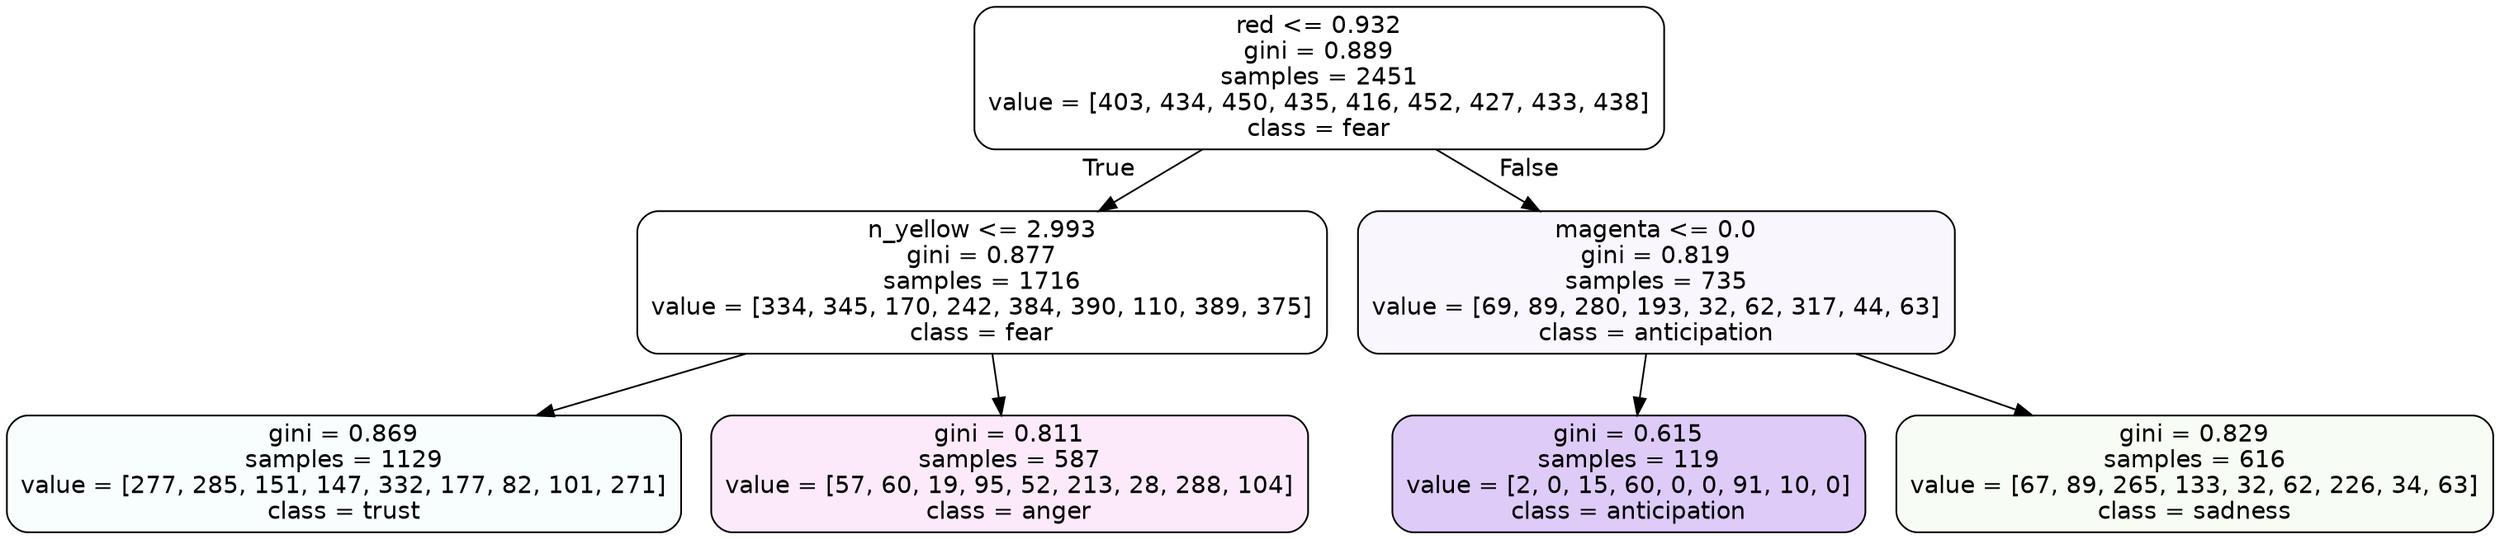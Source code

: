 digraph Tree {
node [shape=box, style="filled, rounded", color="black", fontname=helvetica] ;
edge [fontname=helvetica] ;
0 [label="red <= 0.932\ngini = 0.889\nsamples = 2451\nvalue = [403, 434, 450, 435, 416, 452, 427, 433, 438]\nclass = fear", fillcolor="#3964e500"] ;
1 [label="n_yellow <= 2.993\ngini = 0.877\nsamples = 1716\nvalue = [334, 345, 170, 242, 384, 390, 110, 389, 375]\nclass = fear", fillcolor="#3964e500"] ;
0 -> 1 [labeldistance=2.5, labelangle=45, headlabel="True"] ;
2 [label="gini = 0.869\nsamples = 1129\nvalue = [277, 285, 151, 147, 332, 177, 82, 101, 271]\nclass = trust", fillcolor="#39d7e508"] ;
1 -> 2 ;
3 [label="gini = 0.811\nsamples = 587\nvalue = [57, 60, 19, 95, 52, 213, 28, 288, 104]\nclass = anger", fillcolor="#e539d71b"] ;
1 -> 3 ;
4 [label="magenta <= 0.0\ngini = 0.819\nsamples = 735\nvalue = [69, 89, 280, 193, 32, 62, 317, 44, 63]\nclass = anticipation", fillcolor="#8139e50b"] ;
0 -> 4 [labeldistance=2.5, labelangle=-45, headlabel="False"] ;
5 [label="gini = 0.615\nsamples = 119\nvalue = [2, 0, 15, 60, 0, 0, 91, 10, 0]\nclass = anticipation", fillcolor="#8139e543"] ;
4 -> 5 ;
6 [label="gini = 0.829\nsamples = 616\nvalue = [67, 89, 265, 133, 32, 62, 226, 34, 63]\nclass = sadness", fillcolor="#64e5390d"] ;
4 -> 6 ;
}